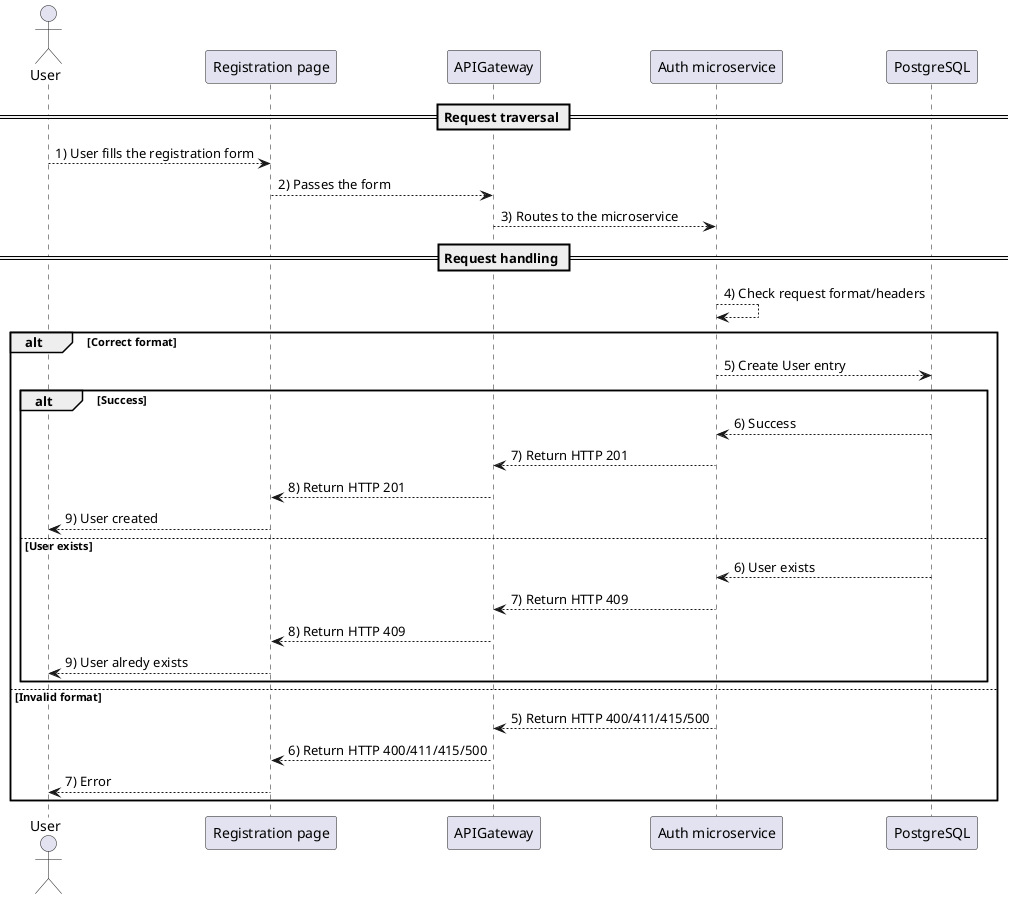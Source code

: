 @startuml
actor User as act
participant "Registration page" as pg
participant "APIGateway" as gate
participant "Auth microservice" as auth
participant "PostgreSQL" as db

== Request traversal ==
act --> pg : 1) User fills the registration form
pg --> gate : 2) Passes the form
gate --> auth : 3) Routes to the microservice

== Request handling ==
auth --> auth : 4) Check request format/headers
alt Correct format
    auth --> db : 5) Create User entry
    alt Success
        db --> auth : 6) Success
        auth --> gate : 7) Return HTTP 201
        gate --> pg: 8) Return HTTP 201
        pg --> act: 9) User created
    else User exists
        db --> auth : 6) User exists
        auth --> gate : 7) Return HTTP 409
        gate --> pg: 8) Return HTTP 409
        pg --> act: 9) User alredy exists
    end
else Invalid format
    auth --> gate : 5) Return HTTP 400/411/415/500
    gate --> pg : 6) Return HTTP 400/411/415/500
    pg --> act : 7) Error
end

@enduml

